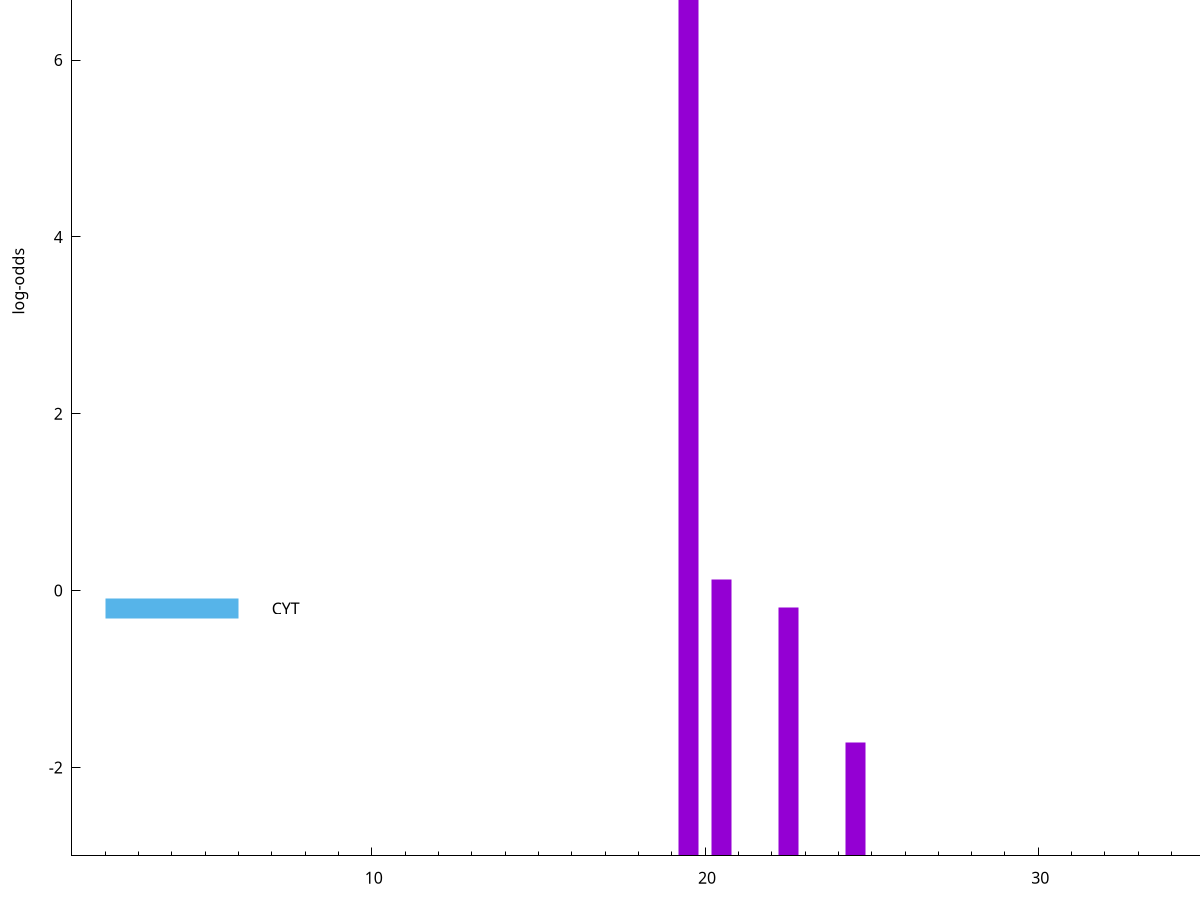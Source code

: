 set title "LipoP predictions for SRR5666568.gff"
set size 2., 1.4
set xrange [1:70] 
set mxtics 10
set yrange [-3:10]
set y2range [0:13]
set ylabel "log-odds"
set term postscript eps color solid "Helvetica" 30
set output "SRR5666568.gff152.eps"
set arrow from 2,8.31436 to 6,8.31436 nohead lt 1 lw 20
set label "SpI" at 7,8.31436
set arrow from 2,-0.200913 to 6,-0.200913 nohead lt 3 lw 20
set label "CYT" at 7,-0.200913
set arrow from 2,8.31436 to 6,8.31436 nohead lt 1 lw 20
set label "SpI" at 7,8.31436
# NOTE: The scores below are the log-odds scores with the threshold
# NOTE: subtracted (a hack to make gnuplot make the histogram all
# NOTE: look nice).
plot "-" axes x1y2 title "" with impulses lt 1 lw 20
19.500000 11.303220
20.500000 3.124437
22.500000 2.810843
24.500000 1.286130
e
exit
